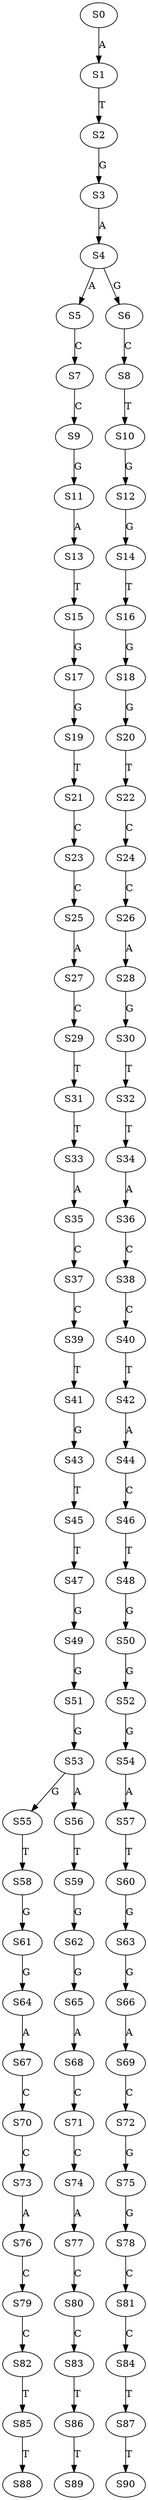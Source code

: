 strict digraph  {
	S0 -> S1 [ label = A ];
	S1 -> S2 [ label = T ];
	S2 -> S3 [ label = G ];
	S3 -> S4 [ label = A ];
	S4 -> S5 [ label = A ];
	S4 -> S6 [ label = G ];
	S5 -> S7 [ label = C ];
	S6 -> S8 [ label = C ];
	S7 -> S9 [ label = C ];
	S8 -> S10 [ label = T ];
	S9 -> S11 [ label = G ];
	S10 -> S12 [ label = G ];
	S11 -> S13 [ label = A ];
	S12 -> S14 [ label = G ];
	S13 -> S15 [ label = T ];
	S14 -> S16 [ label = T ];
	S15 -> S17 [ label = G ];
	S16 -> S18 [ label = G ];
	S17 -> S19 [ label = G ];
	S18 -> S20 [ label = G ];
	S19 -> S21 [ label = T ];
	S20 -> S22 [ label = T ];
	S21 -> S23 [ label = C ];
	S22 -> S24 [ label = C ];
	S23 -> S25 [ label = C ];
	S24 -> S26 [ label = C ];
	S25 -> S27 [ label = A ];
	S26 -> S28 [ label = A ];
	S27 -> S29 [ label = C ];
	S28 -> S30 [ label = G ];
	S29 -> S31 [ label = T ];
	S30 -> S32 [ label = T ];
	S31 -> S33 [ label = T ];
	S32 -> S34 [ label = T ];
	S33 -> S35 [ label = A ];
	S34 -> S36 [ label = A ];
	S35 -> S37 [ label = C ];
	S36 -> S38 [ label = C ];
	S37 -> S39 [ label = C ];
	S38 -> S40 [ label = C ];
	S39 -> S41 [ label = T ];
	S40 -> S42 [ label = T ];
	S41 -> S43 [ label = G ];
	S42 -> S44 [ label = A ];
	S43 -> S45 [ label = T ];
	S44 -> S46 [ label = C ];
	S45 -> S47 [ label = T ];
	S46 -> S48 [ label = T ];
	S47 -> S49 [ label = G ];
	S48 -> S50 [ label = G ];
	S49 -> S51 [ label = G ];
	S50 -> S52 [ label = G ];
	S51 -> S53 [ label = G ];
	S52 -> S54 [ label = G ];
	S53 -> S55 [ label = G ];
	S53 -> S56 [ label = A ];
	S54 -> S57 [ label = A ];
	S55 -> S58 [ label = T ];
	S56 -> S59 [ label = T ];
	S57 -> S60 [ label = T ];
	S58 -> S61 [ label = G ];
	S59 -> S62 [ label = G ];
	S60 -> S63 [ label = G ];
	S61 -> S64 [ label = G ];
	S62 -> S65 [ label = G ];
	S63 -> S66 [ label = G ];
	S64 -> S67 [ label = A ];
	S65 -> S68 [ label = A ];
	S66 -> S69 [ label = A ];
	S67 -> S70 [ label = C ];
	S68 -> S71 [ label = C ];
	S69 -> S72 [ label = C ];
	S70 -> S73 [ label = C ];
	S71 -> S74 [ label = C ];
	S72 -> S75 [ label = G ];
	S73 -> S76 [ label = A ];
	S74 -> S77 [ label = A ];
	S75 -> S78 [ label = G ];
	S76 -> S79 [ label = C ];
	S77 -> S80 [ label = C ];
	S78 -> S81 [ label = C ];
	S79 -> S82 [ label = C ];
	S80 -> S83 [ label = C ];
	S81 -> S84 [ label = C ];
	S82 -> S85 [ label = T ];
	S83 -> S86 [ label = T ];
	S84 -> S87 [ label = T ];
	S85 -> S88 [ label = T ];
	S86 -> S89 [ label = T ];
	S87 -> S90 [ label = T ];
}
